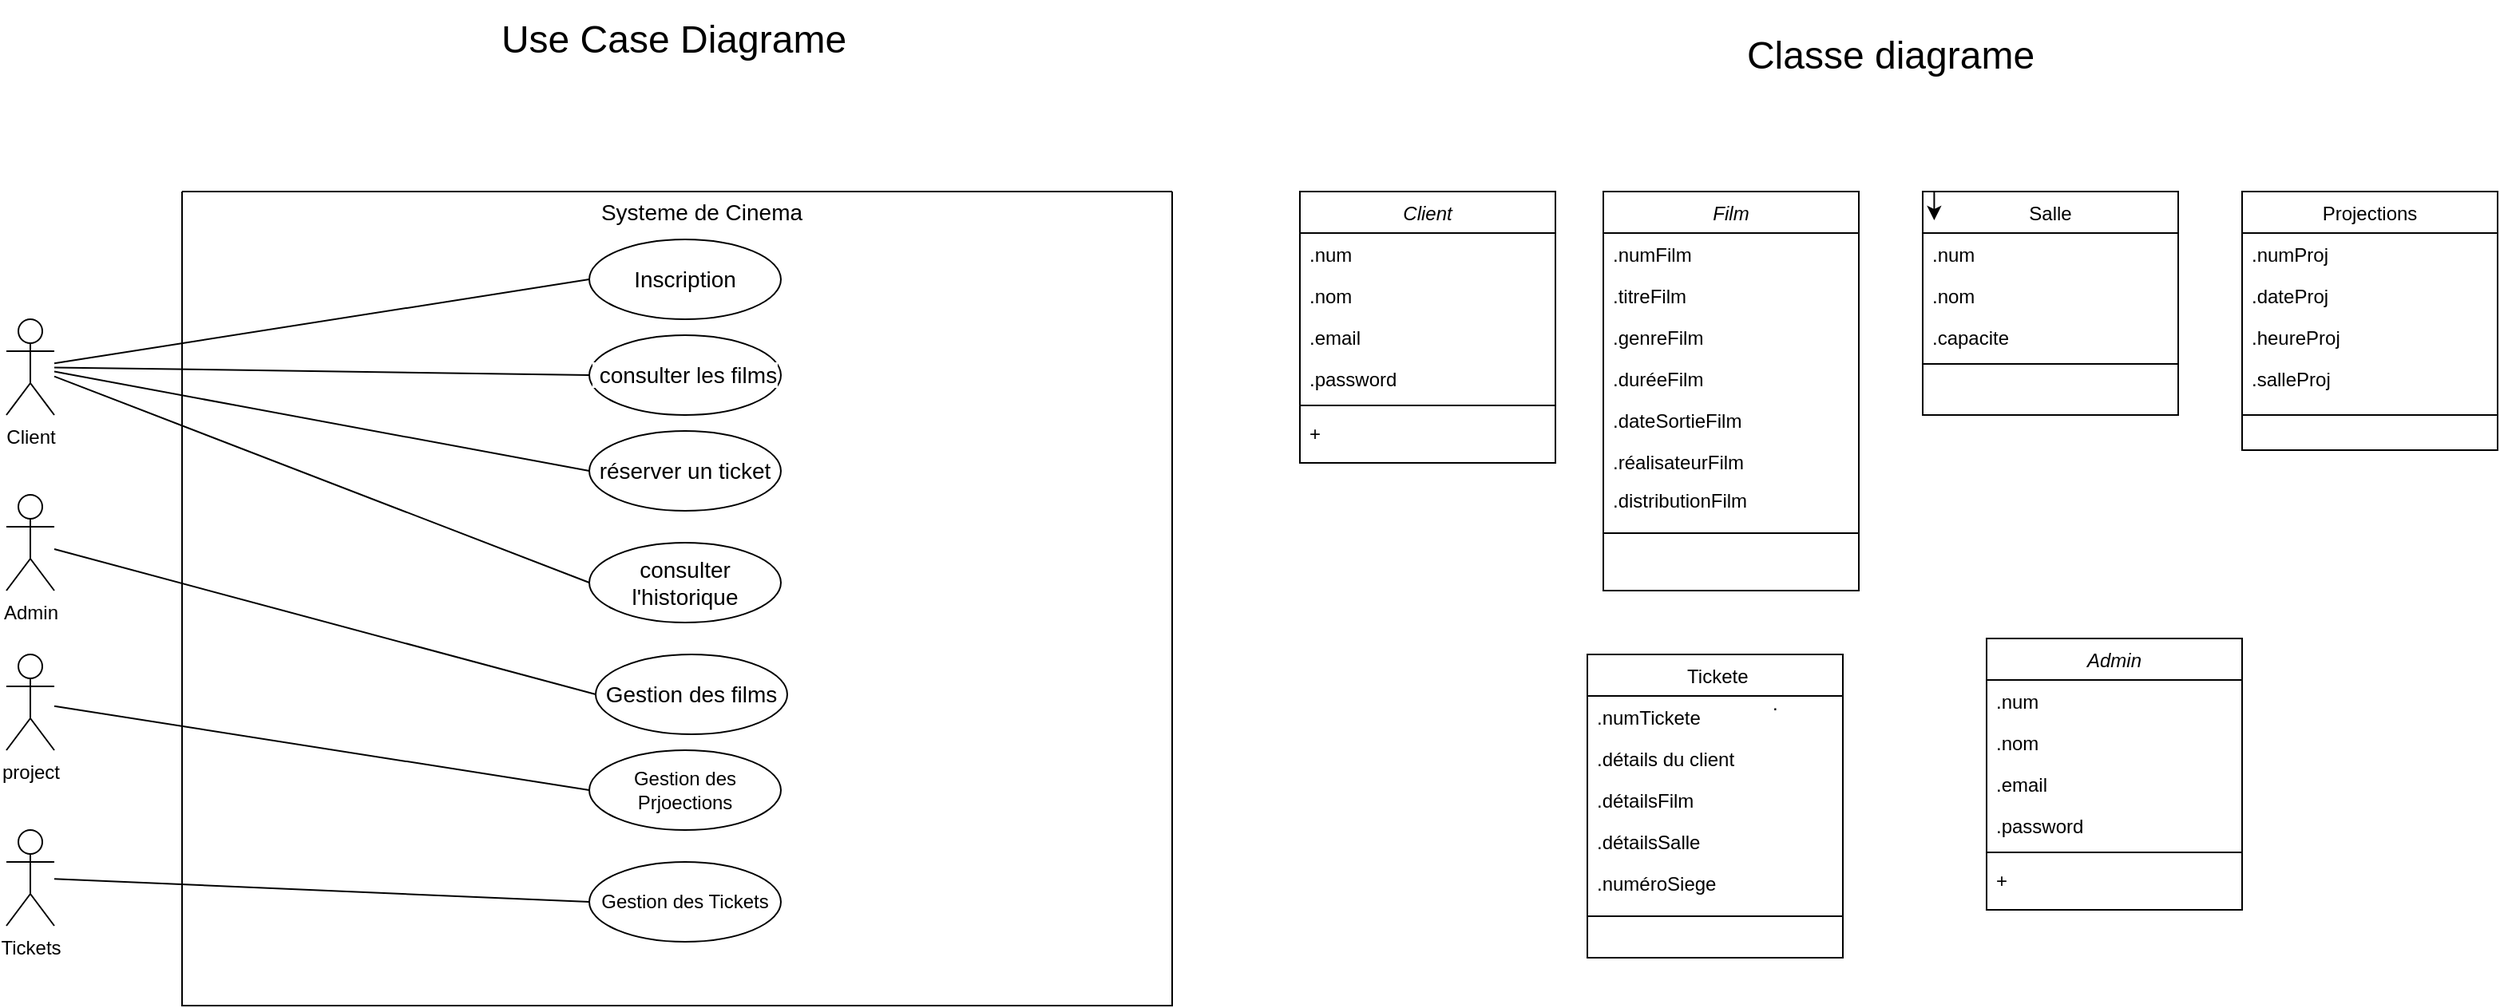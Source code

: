 <mxfile version="25.0.3">
  <diagram id="C5RBs43oDa-KdzZeNtuy" name="Page-1">
    <mxGraphModel dx="2636" dy="765" grid="1" gridSize="10" guides="1" tooltips="1" connect="1" arrows="1" fold="1" page="1" pageScale="1" pageWidth="827" pageHeight="1169" math="0" shadow="0">
      <root>
        <mxCell id="WIyWlLk6GJQsqaUBKTNV-0" />
        <mxCell id="WIyWlLk6GJQsqaUBKTNV-1" parent="WIyWlLk6GJQsqaUBKTNV-0" />
        <mxCell id="zkfFHV4jXpPFQw0GAbJ--0" value="Film" style="swimlane;fontStyle=2;align=center;verticalAlign=top;childLayout=stackLayout;horizontal=1;startSize=26;horizontalStack=0;resizeParent=1;resizeLast=0;collapsible=1;marginBottom=0;rounded=0;shadow=0;strokeWidth=1;" parent="WIyWlLk6GJQsqaUBKTNV-1" vertex="1">
          <mxGeometry x="200" y="160" width="160" height="250" as="geometry">
            <mxRectangle x="230" y="140" width="160" height="26" as="alternateBounds" />
          </mxGeometry>
        </mxCell>
        <mxCell id="zkfFHV4jXpPFQw0GAbJ--1" value=".numFilm" style="text;align=left;verticalAlign=top;spacingLeft=4;spacingRight=4;overflow=hidden;rotatable=0;points=[[0,0.5],[1,0.5]];portConstraint=eastwest;" parent="zkfFHV4jXpPFQw0GAbJ--0" vertex="1">
          <mxGeometry y="26" width="160" height="26" as="geometry" />
        </mxCell>
        <mxCell id="zkfFHV4jXpPFQw0GAbJ--2" value=".titreFilm" style="text;align=left;verticalAlign=top;spacingLeft=4;spacingRight=4;overflow=hidden;rotatable=0;points=[[0,0.5],[1,0.5]];portConstraint=eastwest;rounded=0;shadow=0;html=0;" parent="zkfFHV4jXpPFQw0GAbJ--0" vertex="1">
          <mxGeometry y="52" width="160" height="26" as="geometry" />
        </mxCell>
        <mxCell id="zkfFHV4jXpPFQw0GAbJ--3" value=".genreFilm" style="text;align=left;verticalAlign=top;spacingLeft=4;spacingRight=4;overflow=hidden;rotatable=0;points=[[0,0.5],[1,0.5]];portConstraint=eastwest;rounded=0;shadow=0;html=0;" parent="zkfFHV4jXpPFQw0GAbJ--0" vertex="1">
          <mxGeometry y="78" width="160" height="26" as="geometry" />
        </mxCell>
        <mxCell id="Z9YNg40CPAMuGilFHo_q-38" value=".duréeFilm" style="text;align=left;verticalAlign=top;spacingLeft=4;spacingRight=4;overflow=hidden;rotatable=0;points=[[0,0.5],[1,0.5]];portConstraint=eastwest;rounded=0;shadow=0;html=0;" vertex="1" parent="zkfFHV4jXpPFQw0GAbJ--0">
          <mxGeometry y="104" width="160" height="26" as="geometry" />
        </mxCell>
        <mxCell id="Z9YNg40CPAMuGilFHo_q-37" value=".dateSortieFilm" style="text;align=left;verticalAlign=top;spacingLeft=4;spacingRight=4;overflow=hidden;rotatable=0;points=[[0,0.5],[1,0.5]];portConstraint=eastwest;rounded=0;shadow=0;html=0;" vertex="1" parent="zkfFHV4jXpPFQw0GAbJ--0">
          <mxGeometry y="130" width="160" height="26" as="geometry" />
        </mxCell>
        <mxCell id="Z9YNg40CPAMuGilFHo_q-39" value=".réalisateurFilm" style="text;align=left;verticalAlign=top;spacingLeft=4;spacingRight=4;overflow=hidden;rotatable=0;points=[[0,0.5],[1,0.5]];portConstraint=eastwest;rounded=0;shadow=0;html=0;" vertex="1" parent="zkfFHV4jXpPFQw0GAbJ--0">
          <mxGeometry y="156" width="160" height="24" as="geometry" />
        </mxCell>
        <mxCell id="Z9YNg40CPAMuGilFHo_q-42" value=".distributionFilm" style="text;align=left;verticalAlign=top;spacingLeft=4;spacingRight=4;overflow=hidden;rotatable=0;points=[[0,0.5],[1,0.5]];portConstraint=eastwest;rounded=0;shadow=0;html=0;" vertex="1" parent="zkfFHV4jXpPFQw0GAbJ--0">
          <mxGeometry y="180" width="160" height="30" as="geometry" />
        </mxCell>
        <mxCell id="zkfFHV4jXpPFQw0GAbJ--4" value="" style="line;html=1;strokeWidth=1;align=left;verticalAlign=middle;spacingTop=-1;spacingLeft=3;spacingRight=3;rotatable=0;labelPosition=right;points=[];portConstraint=eastwest;" parent="zkfFHV4jXpPFQw0GAbJ--0" vertex="1">
          <mxGeometry y="210" width="160" height="8" as="geometry" />
        </mxCell>
        <mxCell id="zkfFHV4jXpPFQw0GAbJ--6" value=" Tickete" style="swimlane;fontStyle=0;align=center;verticalAlign=top;childLayout=stackLayout;horizontal=1;startSize=26;horizontalStack=0;resizeParent=1;resizeLast=0;collapsible=1;marginBottom=0;rounded=0;shadow=0;strokeWidth=1;" parent="WIyWlLk6GJQsqaUBKTNV-1" vertex="1">
          <mxGeometry x="190" y="450" width="160" height="190" as="geometry">
            <mxRectangle x="130" y="380" width="160" height="26" as="alternateBounds" />
          </mxGeometry>
        </mxCell>
        <mxCell id="zkfFHV4jXpPFQw0GAbJ--7" value=".numTickete" style="text;align=left;verticalAlign=top;spacingLeft=4;spacingRight=4;overflow=hidden;rotatable=0;points=[[0,0.5],[1,0.5]];portConstraint=eastwest;" parent="zkfFHV4jXpPFQw0GAbJ--6" vertex="1">
          <mxGeometry y="26" width="160" height="26" as="geometry" />
        </mxCell>
        <mxCell id="Z9YNg40CPAMuGilFHo_q-50" value=".détails du client" style="text;align=left;verticalAlign=top;spacingLeft=4;spacingRight=4;overflow=hidden;rotatable=0;points=[[0,0.5],[1,0.5]];portConstraint=eastwest;" vertex="1" parent="zkfFHV4jXpPFQw0GAbJ--6">
          <mxGeometry y="52" width="160" height="26" as="geometry" />
        </mxCell>
        <mxCell id="Z9YNg40CPAMuGilFHo_q-51" value=".détailsFilm" style="text;align=left;verticalAlign=top;spacingLeft=4;spacingRight=4;overflow=hidden;rotatable=0;points=[[0,0.5],[1,0.5]];portConstraint=eastwest;rounded=0;shadow=0;html=0;" vertex="1" parent="zkfFHV4jXpPFQw0GAbJ--6">
          <mxGeometry y="78" width="160" height="26" as="geometry" />
        </mxCell>
        <mxCell id="Z9YNg40CPAMuGilFHo_q-52" value=".détailsSalle" style="text;align=left;verticalAlign=top;spacingLeft=4;spacingRight=4;overflow=hidden;rotatable=0;points=[[0,0.5],[1,0.5]];portConstraint=eastwest;rounded=0;shadow=0;html=0;" vertex="1" parent="zkfFHV4jXpPFQw0GAbJ--6">
          <mxGeometry y="104" width="160" height="26" as="geometry" />
        </mxCell>
        <mxCell id="Z9YNg40CPAMuGilFHo_q-56" value=".numéroSiege" style="text;align=left;verticalAlign=top;spacingLeft=4;spacingRight=4;overflow=hidden;rotatable=0;points=[[0,0.5],[1,0.5]];portConstraint=eastwest;rounded=0;shadow=0;html=0;" vertex="1" parent="zkfFHV4jXpPFQw0GAbJ--6">
          <mxGeometry y="130" width="160" height="30" as="geometry" />
        </mxCell>
        <mxCell id="Z9YNg40CPAMuGilFHo_q-57" value="" style="line;html=1;strokeWidth=1;align=left;verticalAlign=middle;spacingTop=-1;spacingLeft=3;spacingRight=3;rotatable=0;labelPosition=right;points=[];portConstraint=eastwest;" vertex="1" parent="zkfFHV4jXpPFQw0GAbJ--6">
          <mxGeometry y="160" width="160" height="8" as="geometry" />
        </mxCell>
        <mxCell id="zkfFHV4jXpPFQw0GAbJ--13" value="Projections" style="swimlane;fontStyle=0;align=center;verticalAlign=top;childLayout=stackLayout;horizontal=1;startSize=26;horizontalStack=0;resizeParent=1;resizeLast=0;collapsible=1;marginBottom=0;rounded=0;shadow=0;strokeWidth=1;" parent="WIyWlLk6GJQsqaUBKTNV-1" vertex="1">
          <mxGeometry x="600" y="160" width="160" height="162" as="geometry">
            <mxRectangle x="340" y="380" width="170" height="26" as="alternateBounds" />
          </mxGeometry>
        </mxCell>
        <mxCell id="zkfFHV4jXpPFQw0GAbJ--14" value=".numProj&#xa;" style="text;align=left;verticalAlign=top;spacingLeft=4;spacingRight=4;overflow=hidden;rotatable=0;points=[[0,0.5],[1,0.5]];portConstraint=eastwest;" parent="zkfFHV4jXpPFQw0GAbJ--13" vertex="1">
          <mxGeometry y="26" width="160" height="26" as="geometry" />
        </mxCell>
        <mxCell id="Z9YNg40CPAMuGilFHo_q-47" value=".dateProj&#xa;" style="text;align=left;verticalAlign=top;spacingLeft=4;spacingRight=4;overflow=hidden;rotatable=0;points=[[0,0.5],[1,0.5]];portConstraint=eastwest;" vertex="1" parent="zkfFHV4jXpPFQw0GAbJ--13">
          <mxGeometry y="52" width="160" height="26" as="geometry" />
        </mxCell>
        <mxCell id="Z9YNg40CPAMuGilFHo_q-48" value=".heureProj&#xa;" style="text;align=left;verticalAlign=top;spacingLeft=4;spacingRight=4;overflow=hidden;rotatable=0;points=[[0,0.5],[1,0.5]];portConstraint=eastwest;" vertex="1" parent="zkfFHV4jXpPFQw0GAbJ--13">
          <mxGeometry y="78" width="160" height="26" as="geometry" />
        </mxCell>
        <mxCell id="Z9YNg40CPAMuGilFHo_q-49" value=".salleProj&#xa;" style="text;align=left;verticalAlign=top;spacingLeft=4;spacingRight=4;overflow=hidden;rotatable=0;points=[[0,0.5],[1,0.5]];portConstraint=eastwest;" vertex="1" parent="zkfFHV4jXpPFQw0GAbJ--13">
          <mxGeometry y="104" width="160" height="26" as="geometry" />
        </mxCell>
        <mxCell id="zkfFHV4jXpPFQw0GAbJ--15" value="" style="line;html=1;strokeWidth=1;align=left;verticalAlign=middle;spacingTop=-1;spacingLeft=3;spacingRight=3;rotatable=0;labelPosition=right;points=[];portConstraint=eastwest;" parent="zkfFHV4jXpPFQw0GAbJ--13" vertex="1">
          <mxGeometry y="130" width="160" height="20" as="geometry" />
        </mxCell>
        <mxCell id="zkfFHV4jXpPFQw0GAbJ--17" value="Salle" style="swimlane;fontStyle=0;align=center;verticalAlign=top;childLayout=stackLayout;horizontal=1;startSize=26;horizontalStack=0;resizeParent=1;resizeLast=0;collapsible=1;marginBottom=0;rounded=0;shadow=0;strokeWidth=1;" parent="WIyWlLk6GJQsqaUBKTNV-1" vertex="1">
          <mxGeometry x="400" y="160" width="160" height="140" as="geometry">
            <mxRectangle x="550" y="140" width="160" height="26" as="alternateBounds" />
          </mxGeometry>
        </mxCell>
        <mxCell id="zkfFHV4jXpPFQw0GAbJ--21" value=".num" style="text;align=left;verticalAlign=top;spacingLeft=4;spacingRight=4;overflow=hidden;rotatable=0;points=[[0,0.5],[1,0.5]];portConstraint=eastwest;rounded=0;shadow=0;html=0;" parent="zkfFHV4jXpPFQw0GAbJ--17" vertex="1">
          <mxGeometry y="26" width="160" height="26" as="geometry" />
        </mxCell>
        <mxCell id="zkfFHV4jXpPFQw0GAbJ--19" value=".nom" style="text;align=left;verticalAlign=top;spacingLeft=4;spacingRight=4;overflow=hidden;rotatable=0;points=[[0,0.5],[1,0.5]];portConstraint=eastwest;rounded=0;shadow=0;html=0;" parent="zkfFHV4jXpPFQw0GAbJ--17" vertex="1">
          <mxGeometry y="52" width="160" height="26" as="geometry" />
        </mxCell>
        <mxCell id="zkfFHV4jXpPFQw0GAbJ--20" value=".capacite" style="text;align=left;verticalAlign=top;spacingLeft=4;spacingRight=4;overflow=hidden;rotatable=0;points=[[0,0.5],[1,0.5]];portConstraint=eastwest;rounded=0;shadow=0;html=0;" parent="zkfFHV4jXpPFQw0GAbJ--17" vertex="1">
          <mxGeometry y="78" width="160" height="26" as="geometry" />
        </mxCell>
        <mxCell id="zkfFHV4jXpPFQw0GAbJ--23" value="" style="line;html=1;strokeWidth=1;align=left;verticalAlign=middle;spacingTop=-1;spacingLeft=3;spacingRight=3;rotatable=0;labelPosition=right;points=[];portConstraint=eastwest;" parent="zkfFHV4jXpPFQw0GAbJ--17" vertex="1">
          <mxGeometry y="104" width="160" height="8" as="geometry" />
        </mxCell>
        <mxCell id="Z9YNg40CPAMuGilFHo_q-87" style="edgeStyle=orthogonalEdgeStyle;rounded=0;orthogonalLoop=1;jettySize=auto;html=1;exitX=0.25;exitY=0;exitDx=0;exitDy=0;entryX=0.045;entryY=-0.309;entryDx=0;entryDy=0;entryPerimeter=0;" edge="1" parent="zkfFHV4jXpPFQw0GAbJ--17" source="zkfFHV4jXpPFQw0GAbJ--17" target="zkfFHV4jXpPFQw0GAbJ--21">
          <mxGeometry relative="1" as="geometry" />
        </mxCell>
        <mxCell id="Z9YNg40CPAMuGilFHo_q-0" value="" style="swimlane;startSize=0;" vertex="1" parent="WIyWlLk6GJQsqaUBKTNV-1">
          <mxGeometry x="-690" y="160" width="620" height="510" as="geometry">
            <mxRectangle x="190" y="100" width="50" height="40" as="alternateBounds" />
          </mxGeometry>
        </mxCell>
        <mxCell id="Z9YNg40CPAMuGilFHo_q-2" value="&lt;font style=&quot;font-size: 14px;&quot;&gt;Systeme de Cinema&lt;br&gt;&lt;/font&gt;&amp;nbsp;" style="text;html=1;align=center;verticalAlign=middle;resizable=0;points=[];autosize=1;strokeColor=none;fillColor=none;" vertex="1" parent="Z9YNg40CPAMuGilFHo_q-0">
          <mxGeometry x="250" width="150" height="40" as="geometry" />
        </mxCell>
        <mxCell id="Z9YNg40CPAMuGilFHo_q-8" value="&lt;font style=&quot;font-size: 14px;&quot;&gt;Inscription&lt;/font&gt;" style="ellipse;whiteSpace=wrap;html=1;" vertex="1" parent="Z9YNg40CPAMuGilFHo_q-0">
          <mxGeometry x="255" y="30" width="120" height="50" as="geometry" />
        </mxCell>
        <mxCell id="Z9YNg40CPAMuGilFHo_q-10" value="&lt;span style=&quot;font-family: &amp;quot;Nunito Sans&amp;quot;, sans-serif; font-size: 14px; text-align: start; white-space-collapse: preserve; background-color: rgb(255, 255, 255);&quot;&gt; consulter les films&lt;/span&gt;" style="ellipse;whiteSpace=wrap;html=1;" vertex="1" parent="Z9YNg40CPAMuGilFHo_q-0">
          <mxGeometry x="255" y="90" width="120" height="50" as="geometry" />
        </mxCell>
        <mxCell id="Z9YNg40CPAMuGilFHo_q-11" value="Gestion des Prjoections" style="ellipse;whiteSpace=wrap;html=1;" vertex="1" parent="Z9YNg40CPAMuGilFHo_q-0">
          <mxGeometry x="255" y="350" width="120" height="50" as="geometry" />
        </mxCell>
        <mxCell id="Z9YNg40CPAMuGilFHo_q-12" value="&lt;font style=&quot;font-size: 14px;&quot;&gt;Gestion des films&lt;/font&gt;" style="ellipse;whiteSpace=wrap;html=1;" vertex="1" parent="Z9YNg40CPAMuGilFHo_q-0">
          <mxGeometry x="259" y="290" width="120" height="50" as="geometry" />
        </mxCell>
        <mxCell id="Z9YNg40CPAMuGilFHo_q-13" value="&lt;span style=&quot;font-family: &amp;quot;Nunito Sans&amp;quot;, sans-serif; font-size: 14px; text-align: start; white-space-collapse: preserve; background-color: rgb(255, 255, 255);&quot;&gt;réserver un ticket&lt;/span&gt;" style="ellipse;whiteSpace=wrap;html=1;" vertex="1" parent="Z9YNg40CPAMuGilFHo_q-0">
          <mxGeometry x="255" y="150" width="120" height="50" as="geometry" />
        </mxCell>
        <mxCell id="Z9YNg40CPAMuGilFHo_q-14" value="&lt;span style=&quot;font-family: &amp;quot;Nunito Sans&amp;quot;, sans-serif; font-size: 14px; text-align: start; white-space-collapse: preserve; background-color: rgb(255, 255, 255);&quot;&gt;consulter l&#39;historique&lt;/span&gt;" style="ellipse;whiteSpace=wrap;html=1;" vertex="1" parent="Z9YNg40CPAMuGilFHo_q-0">
          <mxGeometry x="255" y="220" width="120" height="50" as="geometry" />
        </mxCell>
        <mxCell id="Z9YNg40CPAMuGilFHo_q-25" value="Gestion des Tickets" style="ellipse;whiteSpace=wrap;html=1;" vertex="1" parent="Z9YNg40CPAMuGilFHo_q-0">
          <mxGeometry x="255" y="420" width="120" height="50" as="geometry" />
        </mxCell>
        <mxCell id="Z9YNg40CPAMuGilFHo_q-3" value="Client" style="shape=umlActor;verticalLabelPosition=bottom;verticalAlign=top;html=1;outlineConnect=0;" vertex="1" parent="WIyWlLk6GJQsqaUBKTNV-1">
          <mxGeometry x="-800" y="240" width="30" height="60" as="geometry" />
        </mxCell>
        <mxCell id="Z9YNg40CPAMuGilFHo_q-4" value="Admin" style="shape=umlActor;verticalLabelPosition=bottom;verticalAlign=top;html=1;outlineConnect=0;" vertex="1" parent="WIyWlLk6GJQsqaUBKTNV-1">
          <mxGeometry x="-800" y="350" width="30" height="60" as="geometry" />
        </mxCell>
        <mxCell id="Z9YNg40CPAMuGilFHo_q-5" value="Tickets" style="shape=umlActor;verticalLabelPosition=bottom;verticalAlign=top;html=1;outlineConnect=0;" vertex="1" parent="WIyWlLk6GJQsqaUBKTNV-1">
          <mxGeometry x="-800" y="560" width="30" height="60" as="geometry" />
        </mxCell>
        <mxCell id="Z9YNg40CPAMuGilFHo_q-7" value="project" style="shape=umlActor;verticalLabelPosition=bottom;verticalAlign=top;html=1;outlineConnect=0;" vertex="1" parent="WIyWlLk6GJQsqaUBKTNV-1">
          <mxGeometry x="-800" y="450" width="30" height="60" as="geometry" />
        </mxCell>
        <mxCell id="Z9YNg40CPAMuGilFHo_q-16" value="" style="endArrow=none;html=1;rounded=0;entryX=0;entryY=0.5;entryDx=0;entryDy=0;" edge="1" parent="WIyWlLk6GJQsqaUBKTNV-1" source="Z9YNg40CPAMuGilFHo_q-3" target="Z9YNg40CPAMuGilFHo_q-8">
          <mxGeometry width="50" height="50" relative="1" as="geometry">
            <mxPoint x="-820" y="300" as="sourcePoint" />
            <mxPoint x="-540" y="440" as="targetPoint" />
            <Array as="points" />
          </mxGeometry>
        </mxCell>
        <mxCell id="Z9YNg40CPAMuGilFHo_q-17" value="" style="endArrow=none;html=1;rounded=0;exitX=0;exitY=0.5;exitDx=0;exitDy=0;" edge="1" parent="WIyWlLk6GJQsqaUBKTNV-1" source="Z9YNg40CPAMuGilFHo_q-10" target="Z9YNg40CPAMuGilFHo_q-3">
          <mxGeometry width="50" height="50" relative="1" as="geometry">
            <mxPoint x="-600" y="610" as="sourcePoint" />
            <mxPoint x="-760" y="275" as="targetPoint" />
            <Array as="points" />
          </mxGeometry>
        </mxCell>
        <mxCell id="Z9YNg40CPAMuGilFHo_q-18" value="" style="endArrow=none;html=1;rounded=0;entryX=0;entryY=0.5;entryDx=0;entryDy=0;" edge="1" parent="WIyWlLk6GJQsqaUBKTNV-1" source="Z9YNg40CPAMuGilFHo_q-3" target="Z9YNg40CPAMuGilFHo_q-13">
          <mxGeometry width="50" height="50" relative="1" as="geometry">
            <mxPoint x="-818" y="307" as="sourcePoint" />
            <mxPoint x="-630" y="410" as="targetPoint" />
          </mxGeometry>
        </mxCell>
        <mxCell id="Z9YNg40CPAMuGilFHo_q-19" value="" style="endArrow=none;html=1;rounded=0;entryX=0;entryY=0.5;entryDx=0;entryDy=0;" edge="1" parent="WIyWlLk6GJQsqaUBKTNV-1" source="Z9YNg40CPAMuGilFHo_q-3" target="Z9YNg40CPAMuGilFHo_q-14">
          <mxGeometry width="50" height="50" relative="1" as="geometry">
            <mxPoint x="-820" y="310" as="sourcePoint" />
            <mxPoint x="-540" y="560" as="targetPoint" />
            <Array as="points" />
          </mxGeometry>
        </mxCell>
        <mxCell id="Z9YNg40CPAMuGilFHo_q-22" value="" style="endArrow=none;html=1;rounded=0;exitX=0;exitY=0.5;exitDx=0;exitDy=0;" edge="1" parent="WIyWlLk6GJQsqaUBKTNV-1" source="Z9YNg40CPAMuGilFHo_q-12" target="Z9YNg40CPAMuGilFHo_q-4">
          <mxGeometry width="50" height="50" relative="1" as="geometry">
            <mxPoint x="-620" y="460" as="sourcePoint" />
            <mxPoint x="-790" y="390" as="targetPoint" />
            <Array as="points" />
          </mxGeometry>
        </mxCell>
        <mxCell id="Z9YNg40CPAMuGilFHo_q-24" value="" style="endArrow=none;html=1;rounded=0;entryX=0;entryY=0.5;entryDx=0;entryDy=0;" edge="1" parent="WIyWlLk6GJQsqaUBKTNV-1" source="Z9YNg40CPAMuGilFHo_q-7" target="Z9YNg40CPAMuGilFHo_q-11">
          <mxGeometry width="50" height="50" relative="1" as="geometry">
            <mxPoint x="-800" y="500" as="sourcePoint" />
            <mxPoint x="-560" y="410" as="targetPoint" />
            <Array as="points" />
          </mxGeometry>
        </mxCell>
        <mxCell id="Z9YNg40CPAMuGilFHo_q-26" value="" style="endArrow=none;html=1;rounded=0;entryX=0;entryY=0.5;entryDx=0;entryDy=0;" edge="1" parent="WIyWlLk6GJQsqaUBKTNV-1" target="Z9YNg40CPAMuGilFHo_q-25" source="Z9YNg40CPAMuGilFHo_q-5">
          <mxGeometry width="50" height="50" relative="1" as="geometry">
            <mxPoint x="-810" y="650" as="sourcePoint" />
            <mxPoint x="-550" y="420" as="targetPoint" />
            <Array as="points" />
          </mxGeometry>
        </mxCell>
        <mxCell id="Z9YNg40CPAMuGilFHo_q-31" value="&lt;span style=&quot;text-wrap-mode: nowrap;&quot;&gt;&lt;font style=&quot;font-size: 24px;&quot;&gt;Use Case Diagrame&lt;/font&gt;&lt;/span&gt;" style="text;strokeColor=none;align=center;fillColor=none;html=1;verticalAlign=middle;whiteSpace=wrap;rounded=0;" vertex="1" parent="WIyWlLk6GJQsqaUBKTNV-1">
          <mxGeometry x="-502" y="40" width="240" height="50" as="geometry" />
        </mxCell>
        <mxCell id="Z9YNg40CPAMuGilFHo_q-34" value="&lt;font style=&quot;font-size: 24px;&quot;&gt;Classe diagrame&lt;/font&gt;" style="text;strokeColor=none;align=center;fillColor=none;html=1;verticalAlign=middle;whiteSpace=wrap;rounded=0;" vertex="1" parent="WIyWlLk6GJQsqaUBKTNV-1">
          <mxGeometry x="260" y="60" width="240" height="30" as="geometry" />
        </mxCell>
        <mxCell id="Z9YNg40CPAMuGilFHo_q-46" value="." style="text;align=left;verticalAlign=top;spacingLeft=4;spacingRight=4;overflow=hidden;rotatable=0;points=[[0,0.5],[1,0.5]];portConstraint=eastwest;" vertex="1" parent="WIyWlLk6GJQsqaUBKTNV-1">
          <mxGeometry x="300" y="467" width="160" height="26" as="geometry" />
        </mxCell>
        <mxCell id="Z9YNg40CPAMuGilFHo_q-59" value="Admin" style="swimlane;fontStyle=2;align=center;verticalAlign=top;childLayout=stackLayout;horizontal=1;startSize=26;horizontalStack=0;resizeParent=1;resizeLast=0;collapsible=1;marginBottom=0;rounded=0;shadow=0;strokeWidth=1;" vertex="1" parent="WIyWlLk6GJQsqaUBKTNV-1">
          <mxGeometry x="440" y="440" width="160" height="170" as="geometry">
            <mxRectangle x="230" y="140" width="160" height="26" as="alternateBounds" />
          </mxGeometry>
        </mxCell>
        <mxCell id="Z9YNg40CPAMuGilFHo_q-60" value=".num" style="text;align=left;verticalAlign=top;spacingLeft=4;spacingRight=4;overflow=hidden;rotatable=0;points=[[0,0.5],[1,0.5]];portConstraint=eastwest;" vertex="1" parent="Z9YNg40CPAMuGilFHo_q-59">
          <mxGeometry y="26" width="160" height="26" as="geometry" />
        </mxCell>
        <mxCell id="Z9YNg40CPAMuGilFHo_q-61" value=".nom" style="text;align=left;verticalAlign=top;spacingLeft=4;spacingRight=4;overflow=hidden;rotatable=0;points=[[0,0.5],[1,0.5]];portConstraint=eastwest;rounded=0;shadow=0;html=0;" vertex="1" parent="Z9YNg40CPAMuGilFHo_q-59">
          <mxGeometry y="52" width="160" height="26" as="geometry" />
        </mxCell>
        <mxCell id="Z9YNg40CPAMuGilFHo_q-62" value=".email" style="text;align=left;verticalAlign=top;spacingLeft=4;spacingRight=4;overflow=hidden;rotatable=0;points=[[0,0.5],[1,0.5]];portConstraint=eastwest;rounded=0;shadow=0;html=0;" vertex="1" parent="Z9YNg40CPAMuGilFHo_q-59">
          <mxGeometry y="78" width="160" height="26" as="geometry" />
        </mxCell>
        <mxCell id="Z9YNg40CPAMuGilFHo_q-63" value=".password" style="text;align=left;verticalAlign=top;spacingLeft=4;spacingRight=4;overflow=hidden;rotatable=0;points=[[0,0.5],[1,0.5]];portConstraint=eastwest;rounded=0;shadow=0;html=0;" vertex="1" parent="Z9YNg40CPAMuGilFHo_q-59">
          <mxGeometry y="104" width="160" height="26" as="geometry" />
        </mxCell>
        <mxCell id="Z9YNg40CPAMuGilFHo_q-68" value="" style="line;html=1;strokeWidth=1;align=left;verticalAlign=middle;spacingTop=-1;spacingLeft=3;spacingRight=3;rotatable=0;labelPosition=right;points=[];portConstraint=eastwest;" vertex="1" parent="Z9YNg40CPAMuGilFHo_q-59">
          <mxGeometry y="130" width="160" height="8" as="geometry" />
        </mxCell>
        <mxCell id="Z9YNg40CPAMuGilFHo_q-69" value="+" style="text;align=left;verticalAlign=top;spacingLeft=4;spacingRight=4;overflow=hidden;rotatable=0;points=[[0,0.5],[1,0.5]];portConstraint=eastwest;rounded=0;shadow=0;html=0;" vertex="1" parent="Z9YNg40CPAMuGilFHo_q-59">
          <mxGeometry y="138" width="160" height="26" as="geometry" />
        </mxCell>
        <mxCell id="Z9YNg40CPAMuGilFHo_q-79" value="Client" style="swimlane;fontStyle=2;align=center;verticalAlign=top;childLayout=stackLayout;horizontal=1;startSize=26;horizontalStack=0;resizeParent=1;resizeLast=0;collapsible=1;marginBottom=0;rounded=0;shadow=0;strokeWidth=1;" vertex="1" parent="WIyWlLk6GJQsqaUBKTNV-1">
          <mxGeometry x="10" y="160" width="160" height="170" as="geometry">
            <mxRectangle x="230" y="140" width="160" height="26" as="alternateBounds" />
          </mxGeometry>
        </mxCell>
        <mxCell id="Z9YNg40CPAMuGilFHo_q-80" value=".num" style="text;align=left;verticalAlign=top;spacingLeft=4;spacingRight=4;overflow=hidden;rotatable=0;points=[[0,0.5],[1,0.5]];portConstraint=eastwest;" vertex="1" parent="Z9YNg40CPAMuGilFHo_q-79">
          <mxGeometry y="26" width="160" height="26" as="geometry" />
        </mxCell>
        <mxCell id="Z9YNg40CPAMuGilFHo_q-81" value=".nom" style="text;align=left;verticalAlign=top;spacingLeft=4;spacingRight=4;overflow=hidden;rotatable=0;points=[[0,0.5],[1,0.5]];portConstraint=eastwest;rounded=0;shadow=0;html=0;" vertex="1" parent="Z9YNg40CPAMuGilFHo_q-79">
          <mxGeometry y="52" width="160" height="26" as="geometry" />
        </mxCell>
        <mxCell id="Z9YNg40CPAMuGilFHo_q-82" value=".email" style="text;align=left;verticalAlign=top;spacingLeft=4;spacingRight=4;overflow=hidden;rotatable=0;points=[[0,0.5],[1,0.5]];portConstraint=eastwest;rounded=0;shadow=0;html=0;" vertex="1" parent="Z9YNg40CPAMuGilFHo_q-79">
          <mxGeometry y="78" width="160" height="26" as="geometry" />
        </mxCell>
        <mxCell id="Z9YNg40CPAMuGilFHo_q-83" value=".password" style="text;align=left;verticalAlign=top;spacingLeft=4;spacingRight=4;overflow=hidden;rotatable=0;points=[[0,0.5],[1,0.5]];portConstraint=eastwest;rounded=0;shadow=0;html=0;" vertex="1" parent="Z9YNg40CPAMuGilFHo_q-79">
          <mxGeometry y="104" width="160" height="26" as="geometry" />
        </mxCell>
        <mxCell id="Z9YNg40CPAMuGilFHo_q-84" value="" style="line;html=1;strokeWidth=1;align=left;verticalAlign=middle;spacingTop=-1;spacingLeft=3;spacingRight=3;rotatable=0;labelPosition=right;points=[];portConstraint=eastwest;" vertex="1" parent="Z9YNg40CPAMuGilFHo_q-79">
          <mxGeometry y="130" width="160" height="8" as="geometry" />
        </mxCell>
        <mxCell id="Z9YNg40CPAMuGilFHo_q-85" value="+" style="text;align=left;verticalAlign=top;spacingLeft=4;spacingRight=4;overflow=hidden;rotatable=0;points=[[0,0.5],[1,0.5]];portConstraint=eastwest;rounded=0;shadow=0;html=0;" vertex="1" parent="Z9YNg40CPAMuGilFHo_q-79">
          <mxGeometry y="138" width="160" height="26" as="geometry" />
        </mxCell>
      </root>
    </mxGraphModel>
  </diagram>
</mxfile>

